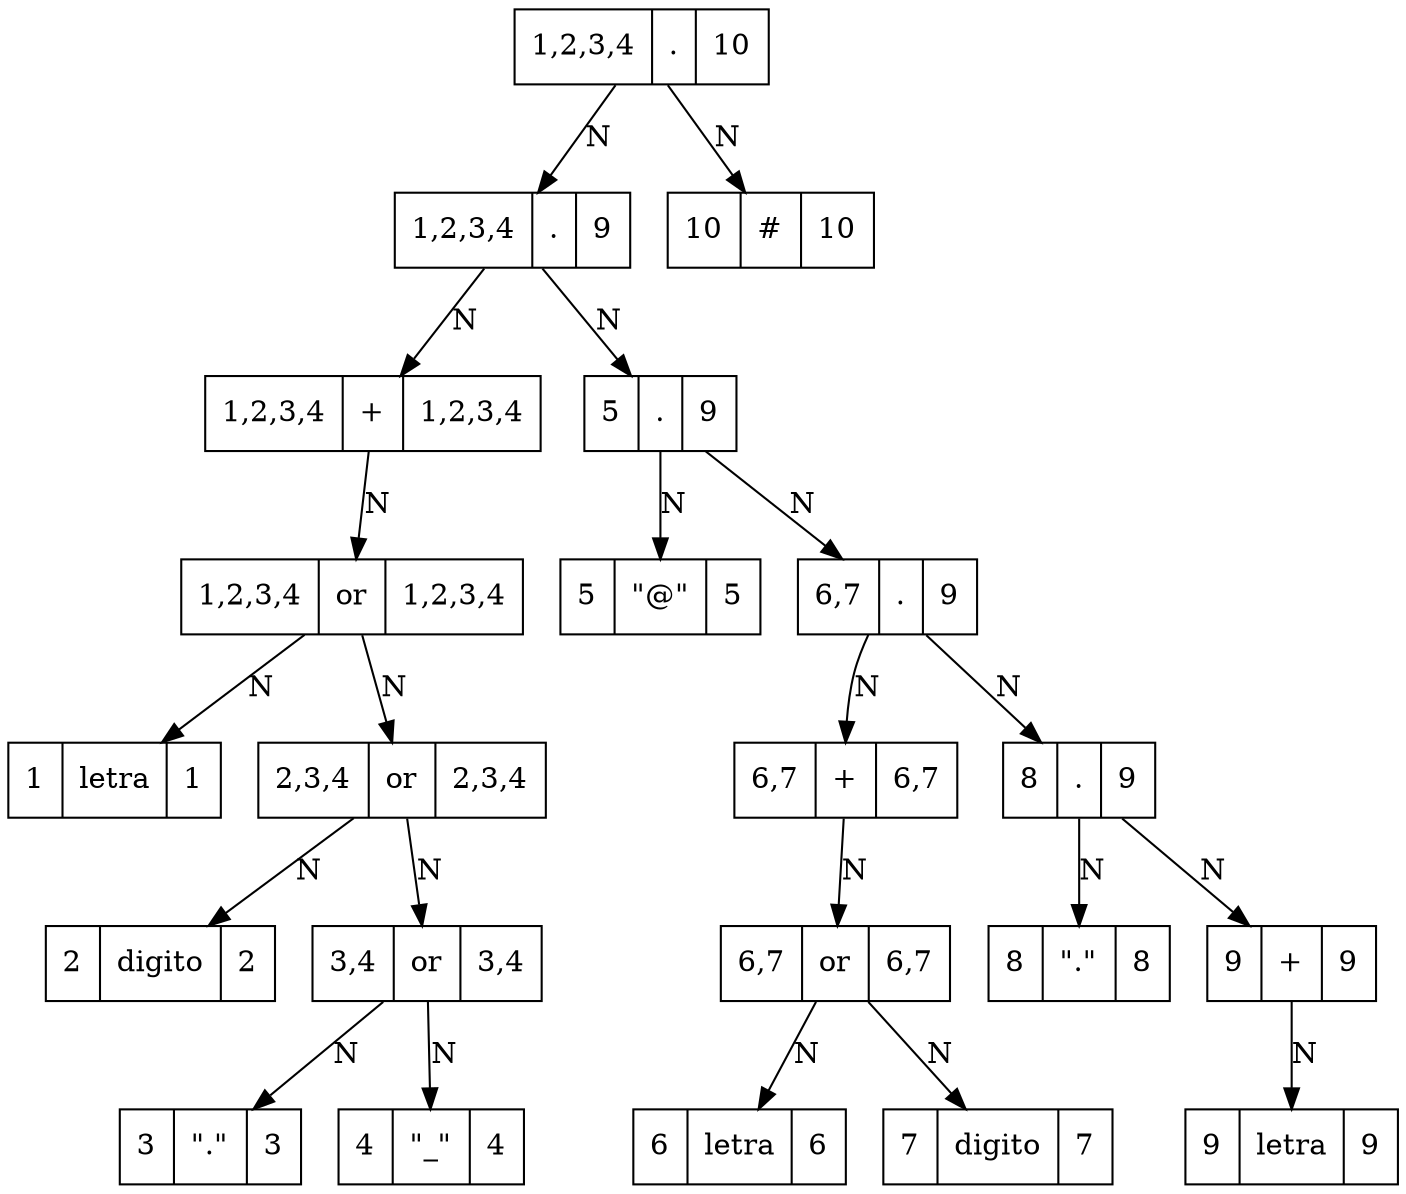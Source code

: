 digraph arbol {
n1[shape="record" label="1,2,3,4| . |10"]
n3[shape="record" label="1,2,3,4| . |9"]
n4[shape="record" label="1,2,3,4| + |1,2,3,4"]
n5[shape="record" label="1,2,3,4| or |1,2,3,4"]
n6[shape="record" label="1| {letra} |1"]
n7[shape="record" label="2,3,4| or |2,3,4"]
n8[shape="record" label="2| {digito} |2"]
n9[shape="record" label="3,4| or |3,4"]
n10[shape="record" label="3| \".\" |3"]
n11[shape="record" label="4| \"_\" |4"]
n12[shape="record" label="5| . |9"]
n13[shape="record" label="5| \"@\" |5"]
n14[shape="record" label="6,7| . |9"]
n15[shape="record" label="6,7| + |6,7"]
n16[shape="record" label="6,7| or |6,7"]
n17[shape="record" label="6| {letra} |6"]
n18[shape="record" label="7| {digito} |7"]
n19[shape="record" label="8| . |9"]
n20[shape="record" label="8| \".\" |8"]
n21[shape="record" label="9| + |9"]
n22[shape="record" label="9| {letra} |9"]
n2[shape="record" label="10| # |10"]

n9-> n10 [label="N"]
n9-> n11 [label="N"]
n7-> n8 [label="N"]
n7-> n9 [label="N"]
n5-> n6 [label="N"]
n5-> n7 [label="N"]
n4-> n5 [label="N"]
n16-> n17 [label="N"]
n16-> n18 [label="N"]
n15-> n16 [label="N"]
n21-> n22 [label="N"]
n19-> n20 [label="N"]
n19-> n21 [label="N"]
n14-> n15 [label="N"]
n14-> n19 [label="N"]
n12-> n13 [label="N"]
n12-> n14 [label="N"]
n3-> n4 [label="N"]
n3-> n12 [label="N"]
n1-> n3 [label="N"]
n1-> n2 [label="N"]

}